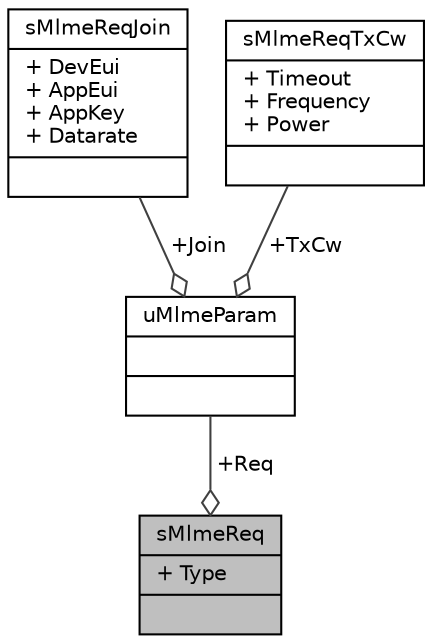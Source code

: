 digraph "sMlmeReq"
{
  edge [fontname="Helvetica",fontsize="10",labelfontname="Helvetica",labelfontsize="10"];
  node [fontname="Helvetica",fontsize="10",shape=record];
  Node1 [label="{sMlmeReq\n|+ Type\l|}",height=0.2,width=0.4,color="black", fillcolor="grey75", style="filled", fontcolor="black"];
  Node2 -> Node1 [color="grey25",fontsize="10",style="solid",label=" +Req" ,arrowhead="odiamond",fontname="Helvetica"];
  Node2 [label="{uMlmeParam\n||}",height=0.2,width=0.4,color="black", fillcolor="white", style="filled",URL="$unions_mlme_req_1_1u_mlme_param.html"];
  Node3 -> Node2 [color="grey25",fontsize="10",style="solid",label=" +Join" ,arrowhead="odiamond",fontname="Helvetica"];
  Node3 [label="{sMlmeReqJoin\n|+ DevEui\l+ AppEui\l+ AppKey\l+ Datarate\l|}",height=0.2,width=0.4,color="black", fillcolor="white", style="filled",URL="$structs_mlme_req_join.html"];
  Node4 -> Node2 [color="grey25",fontsize="10",style="solid",label=" +TxCw" ,arrowhead="odiamond",fontname="Helvetica"];
  Node4 [label="{sMlmeReqTxCw\n|+ Timeout\l+ Frequency\l+ Power\l|}",height=0.2,width=0.4,color="black", fillcolor="white", style="filled",URL="$structs_mlme_req_tx_cw.html"];
}
